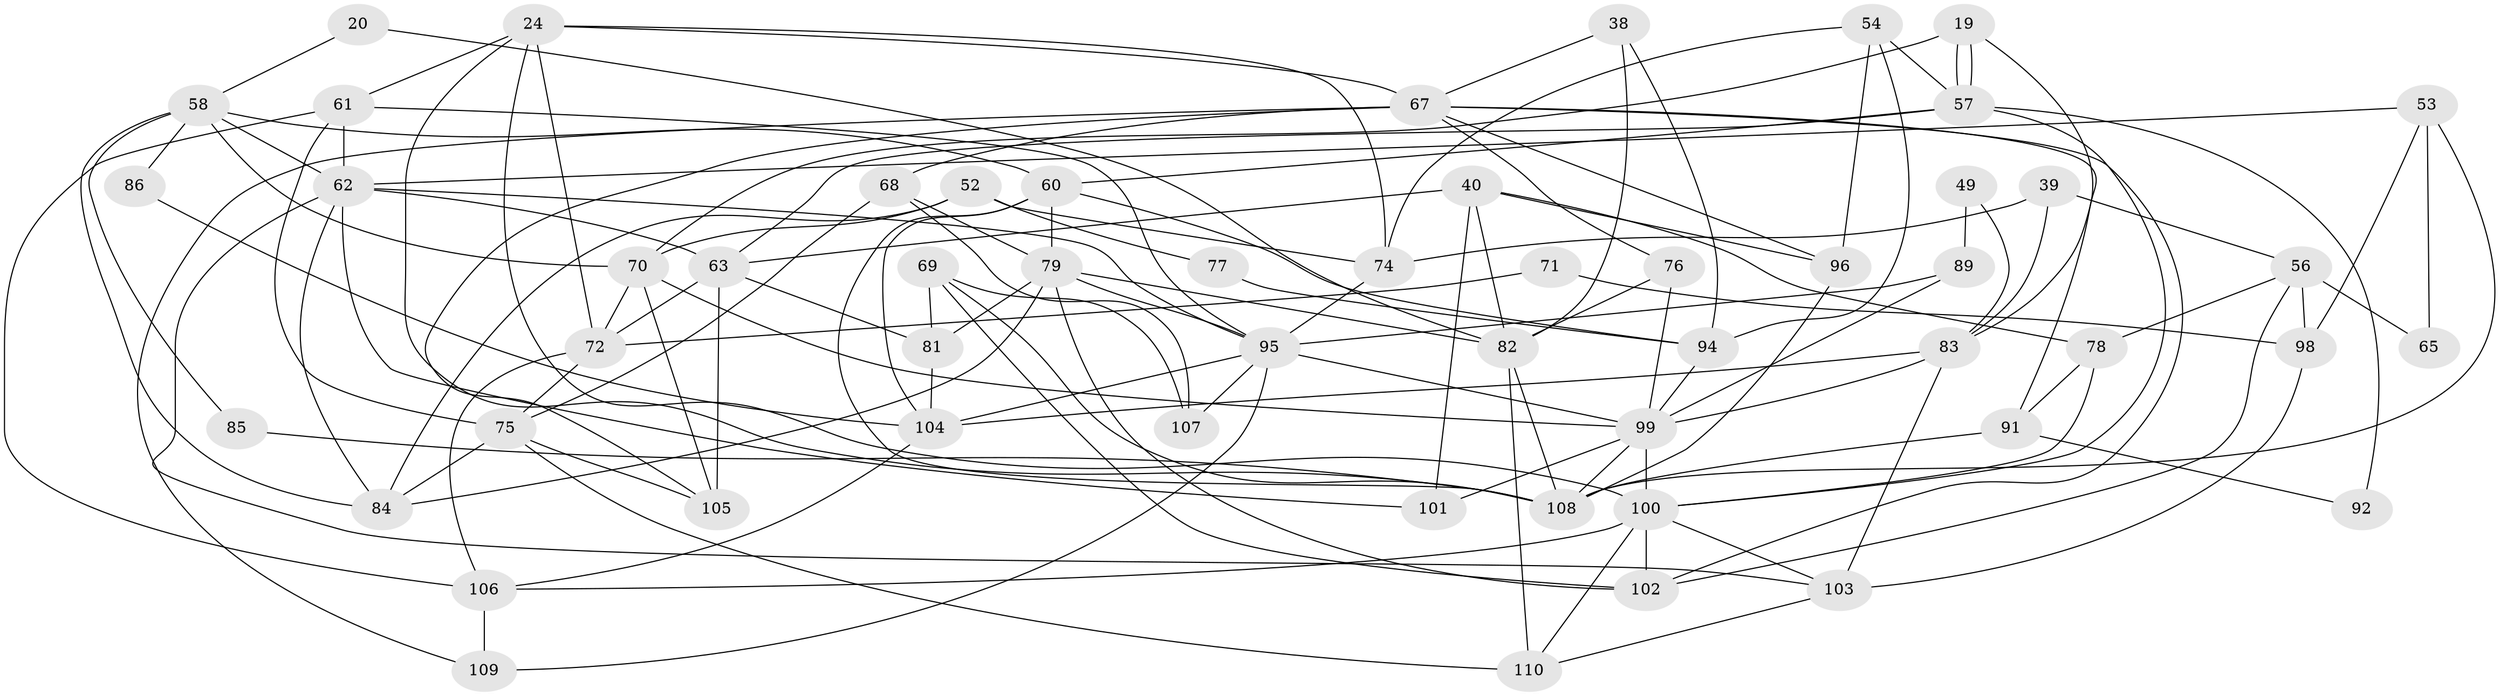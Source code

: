 // original degree distribution, {4: 0.23636363636363636, 5: 0.23636363636363636, 3: 0.2636363636363636, 2: 0.14545454545454545, 6: 0.06363636363636363, 7: 0.02727272727272727, 8: 0.02727272727272727}
// Generated by graph-tools (version 1.1) at 2025/51/03/09/25 04:51:00]
// undirected, 55 vertices, 131 edges
graph export_dot {
graph [start="1"]
  node [color=gray90,style=filled];
  19;
  20;
  24 [super="+21"];
  38;
  39;
  40 [super="+17"];
  49;
  52;
  53;
  54 [super="+9"];
  56 [super="+41"];
  57;
  58;
  60 [super="+10"];
  61 [super="+28"];
  62 [super="+44+42"];
  63 [super="+14+47"];
  65;
  67 [super="+6+3"];
  68 [super="+43"];
  69;
  70;
  71;
  72 [super="+27+16"];
  74;
  75 [super="+50"];
  76;
  77;
  78 [super="+51"];
  79 [super="+33"];
  81 [super="+25"];
  82 [super="+18"];
  83 [super="+55+30"];
  84 [super="+34"];
  85;
  86;
  89;
  91;
  92;
  94;
  95 [super="+66+80"];
  96 [super="+87"];
  98;
  99 [super="+29+93"];
  100 [super="+1+64"];
  101;
  102;
  103;
  104 [super="+90"];
  105 [super="+59"];
  106;
  107 [super="+45"];
  108 [super="+2+97+46+88+26"];
  109 [super="+4"];
  110 [super="+48"];
  19 -- 57;
  19 -- 57;
  19 -- 70;
  19 -- 83;
  20 -- 58;
  20 -- 82;
  24 -- 108;
  24 -- 74;
  24 -- 61;
  24 -- 67 [weight=2];
  24 -- 100;
  24 -- 72 [weight=2];
  38 -- 82;
  38 -- 94;
  38 -- 67;
  39 -- 74;
  39 -- 83;
  39 -- 56;
  40 -- 101;
  40 -- 96;
  40 -- 78;
  40 -- 82;
  40 -- 63;
  49 -- 89;
  49 -- 83;
  52 -- 70;
  52 -- 74;
  52 -- 77;
  52 -- 84;
  53 -- 65;
  53 -- 98;
  53 -- 62;
  53 -- 108;
  54 -- 57 [weight=2];
  54 -- 74;
  54 -- 96 [weight=2];
  54 -- 94;
  56 -- 98 [weight=2];
  56 -- 65;
  56 -- 102;
  56 -- 78;
  57 -- 60;
  57 -- 92;
  57 -- 100;
  57 -- 63;
  58 -- 70;
  58 -- 84 [weight=2];
  58 -- 85;
  58 -- 86;
  58 -- 60;
  58 -- 62;
  60 -- 79 [weight=2];
  60 -- 104 [weight=2];
  60 -- 94;
  60 -- 108 [weight=3];
  61 -- 95 [weight=2];
  61 -- 106;
  61 -- 62 [weight=2];
  61 -- 75;
  62 -- 95 [weight=2];
  62 -- 63 [weight=4];
  62 -- 101;
  62 -- 103;
  62 -- 84;
  63 -- 105;
  63 -- 72 [weight=2];
  63 -- 81;
  67 -- 102;
  67 -- 109;
  67 -- 105;
  67 -- 91;
  67 -- 76;
  67 -- 96;
  67 -- 68;
  68 -- 79;
  68 -- 75;
  68 -- 107;
  69 -- 102;
  69 -- 81;
  69 -- 107 [weight=2];
  69 -- 108;
  70 -- 105 [weight=2];
  70 -- 72;
  70 -- 99;
  71 -- 98;
  71 -- 72;
  72 -- 106;
  72 -- 75;
  74 -- 95;
  75 -- 84;
  75 -- 105;
  75 -- 110;
  76 -- 82;
  76 -- 99;
  77 -- 94;
  78 -- 91;
  78 -- 100;
  79 -- 82;
  79 -- 84 [weight=2];
  79 -- 102;
  79 -- 81;
  79 -- 95 [weight=3];
  81 -- 104;
  82 -- 110 [weight=2];
  82 -- 108 [weight=2];
  83 -- 103 [weight=3];
  83 -- 104;
  83 -- 99;
  85 -- 108;
  86 -- 104;
  89 -- 99;
  89 -- 95 [weight=3];
  91 -- 92;
  91 -- 108;
  94 -- 99;
  95 -- 104;
  95 -- 107;
  95 -- 109;
  95 -- 99;
  96 -- 108;
  98 -- 103;
  99 -- 101;
  99 -- 100 [weight=2];
  99 -- 108;
  100 -- 103;
  100 -- 106;
  100 -- 110;
  100 -- 102;
  103 -- 110 [weight=2];
  104 -- 106;
  106 -- 109;
}
